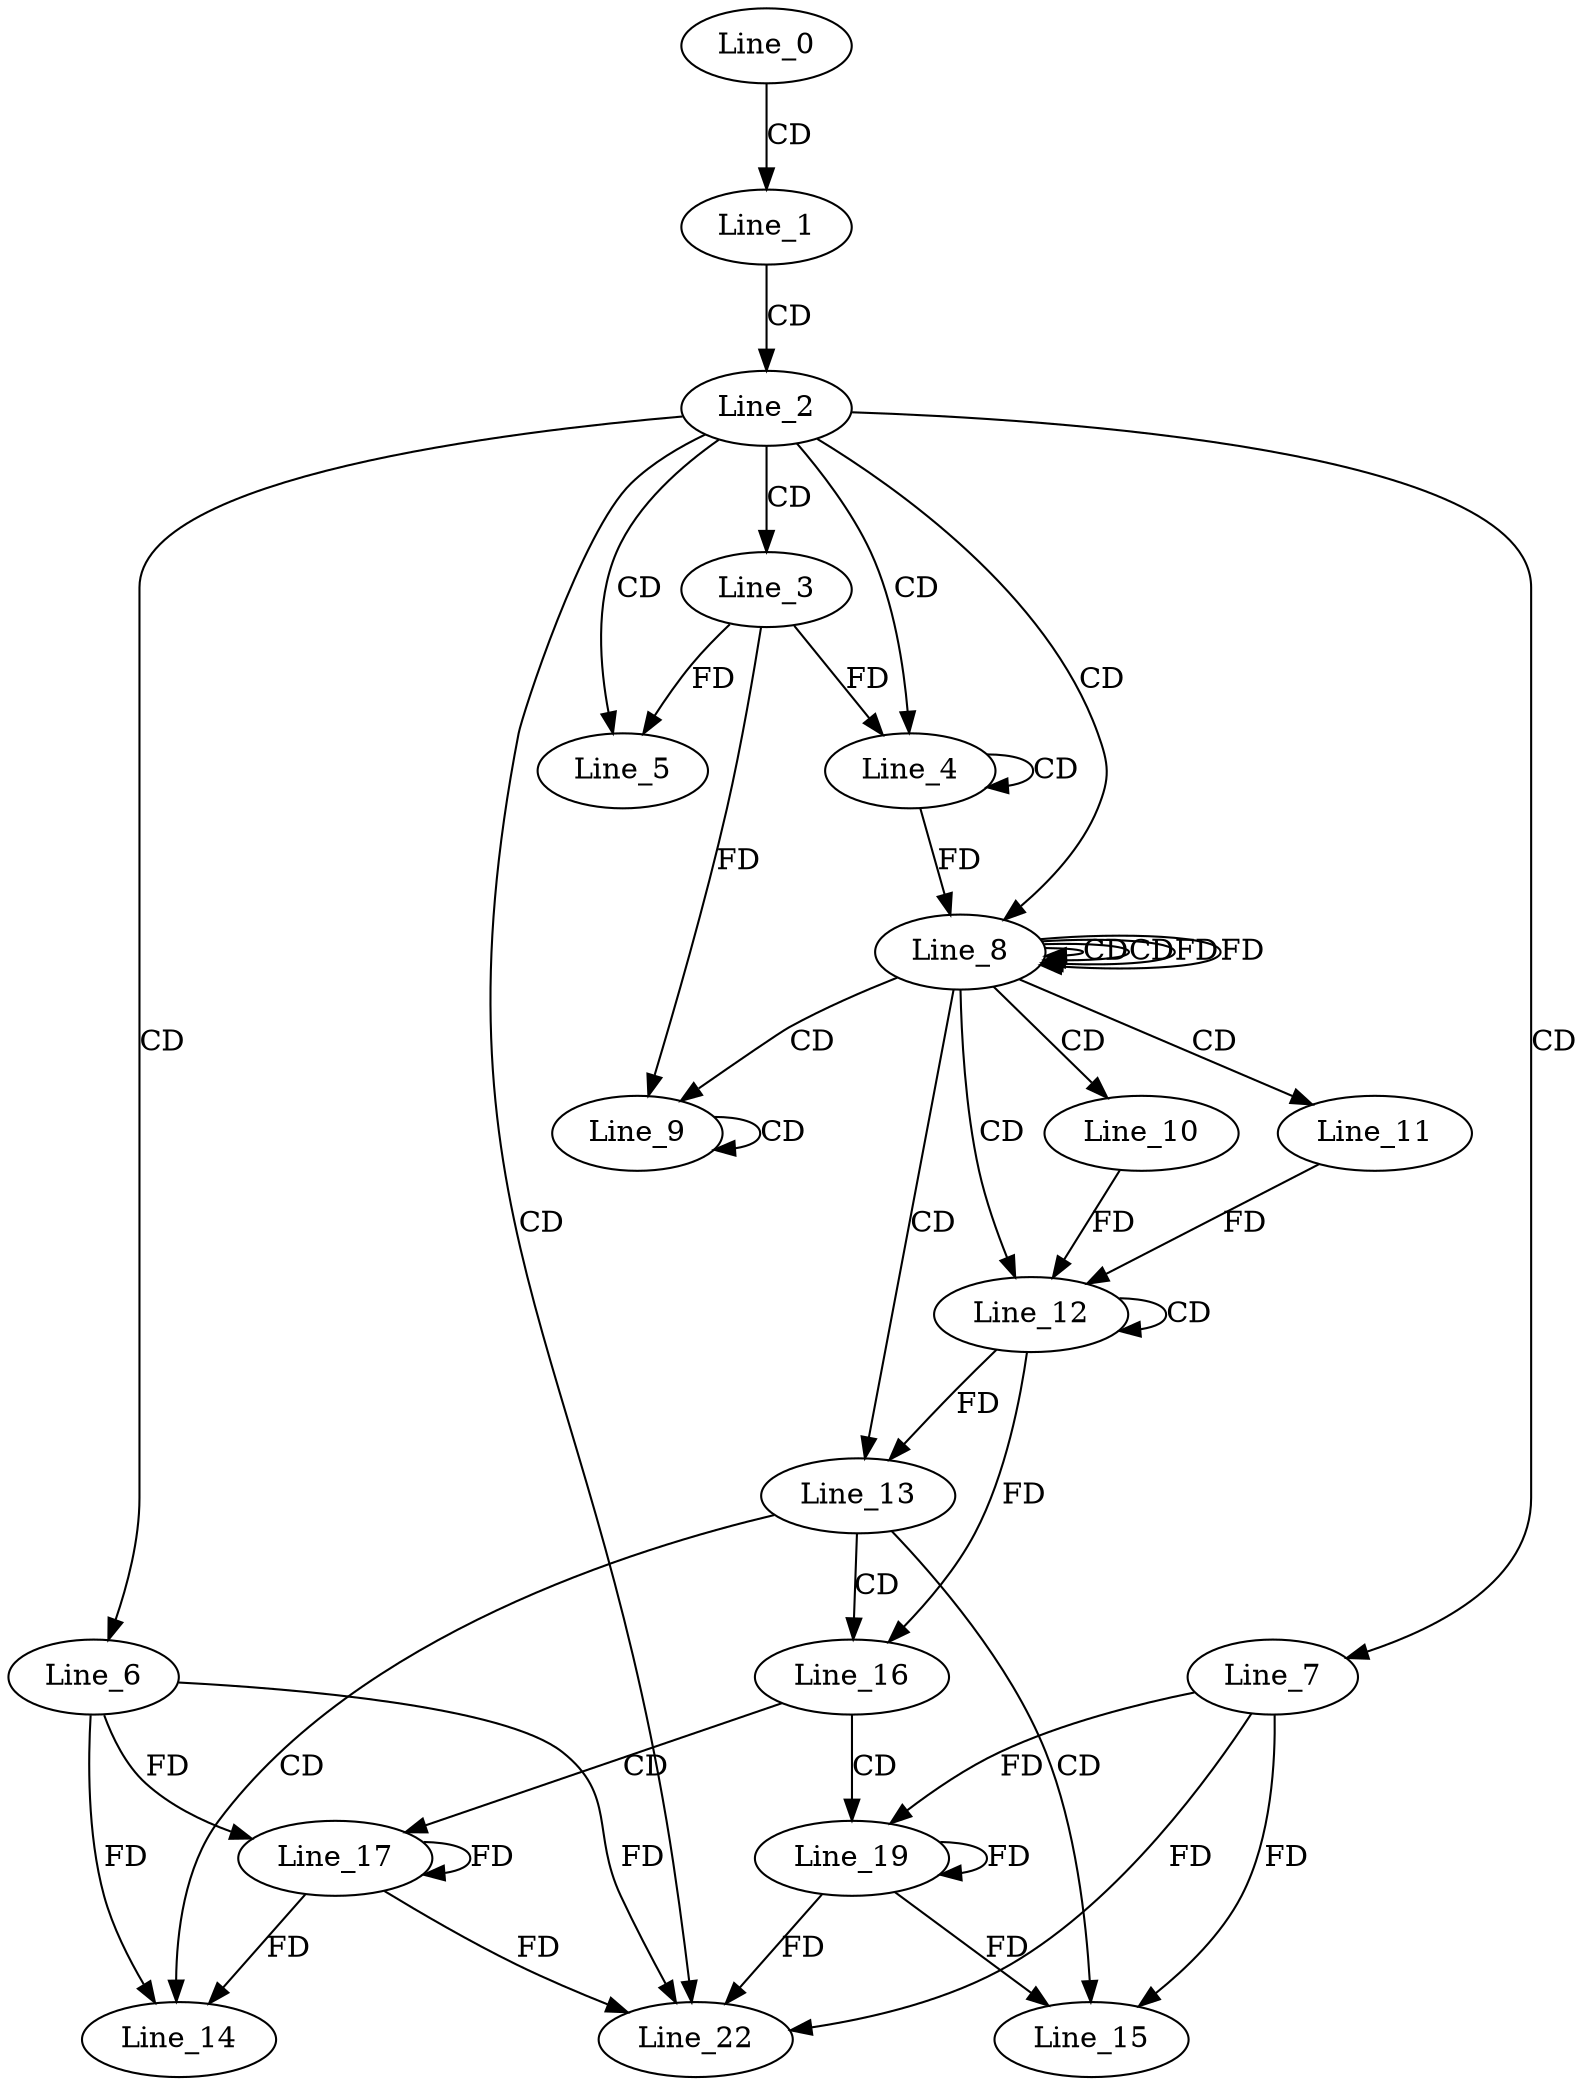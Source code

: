 digraph G {
  Line_0;
  Line_1;
  Line_2;
  Line_3;
  Line_4;
  Line_4;
  Line_5;
  Line_6;
  Line_7;
  Line_8;
  Line_8;
  Line_8;
  Line_9;
  Line_9;
  Line_9;
  Line_10;
  Line_11;
  Line_12;
  Line_12;
  Line_13;
  Line_14;
  Line_15;
  Line_16;
  Line_17;
  Line_19;
  Line_22;
  Line_22;
  Line_0 -> Line_1 [ label="CD" ];
  Line_1 -> Line_2 [ label="CD" ];
  Line_2 -> Line_3 [ label="CD" ];
  Line_2 -> Line_4 [ label="CD" ];
  Line_4 -> Line_4 [ label="CD" ];
  Line_3 -> Line_4 [ label="FD" ];
  Line_2 -> Line_5 [ label="CD" ];
  Line_3 -> Line_5 [ label="FD" ];
  Line_2 -> Line_6 [ label="CD" ];
  Line_2 -> Line_7 [ label="CD" ];
  Line_2 -> Line_8 [ label="CD" ];
  Line_8 -> Line_8 [ label="CD" ];
  Line_4 -> Line_8 [ label="FD" ];
  Line_8 -> Line_8 [ label="CD" ];
  Line_8 -> Line_8 [ label="FD" ];
  Line_8 -> Line_9 [ label="CD" ];
  Line_9 -> Line_9 [ label="CD" ];
  Line_3 -> Line_9 [ label="FD" ];
  Line_8 -> Line_10 [ label="CD" ];
  Line_8 -> Line_11 [ label="CD" ];
  Line_8 -> Line_12 [ label="CD" ];
  Line_12 -> Line_12 [ label="CD" ];
  Line_10 -> Line_12 [ label="FD" ];
  Line_11 -> Line_12 [ label="FD" ];
  Line_8 -> Line_13 [ label="CD" ];
  Line_12 -> Line_13 [ label="FD" ];
  Line_13 -> Line_14 [ label="CD" ];
  Line_6 -> Line_14 [ label="FD" ];
  Line_13 -> Line_15 [ label="CD" ];
  Line_7 -> Line_15 [ label="FD" ];
  Line_13 -> Line_16 [ label="CD" ];
  Line_12 -> Line_16 [ label="FD" ];
  Line_16 -> Line_17 [ label="CD" ];
  Line_17 -> Line_17 [ label="FD" ];
  Line_6 -> Line_17 [ label="FD" ];
  Line_16 -> Line_19 [ label="CD" ];
  Line_19 -> Line_19 [ label="FD" ];
  Line_7 -> Line_19 [ label="FD" ];
  Line_2 -> Line_22 [ label="CD" ];
  Line_17 -> Line_22 [ label="FD" ];
  Line_6 -> Line_22 [ label="FD" ];
  Line_19 -> Line_22 [ label="FD" ];
  Line_7 -> Line_22 [ label="FD" ];
  Line_8 -> Line_8 [ label="FD" ];
  Line_17 -> Line_14 [ label="FD" ];
  Line_19 -> Line_15 [ label="FD" ];
}
